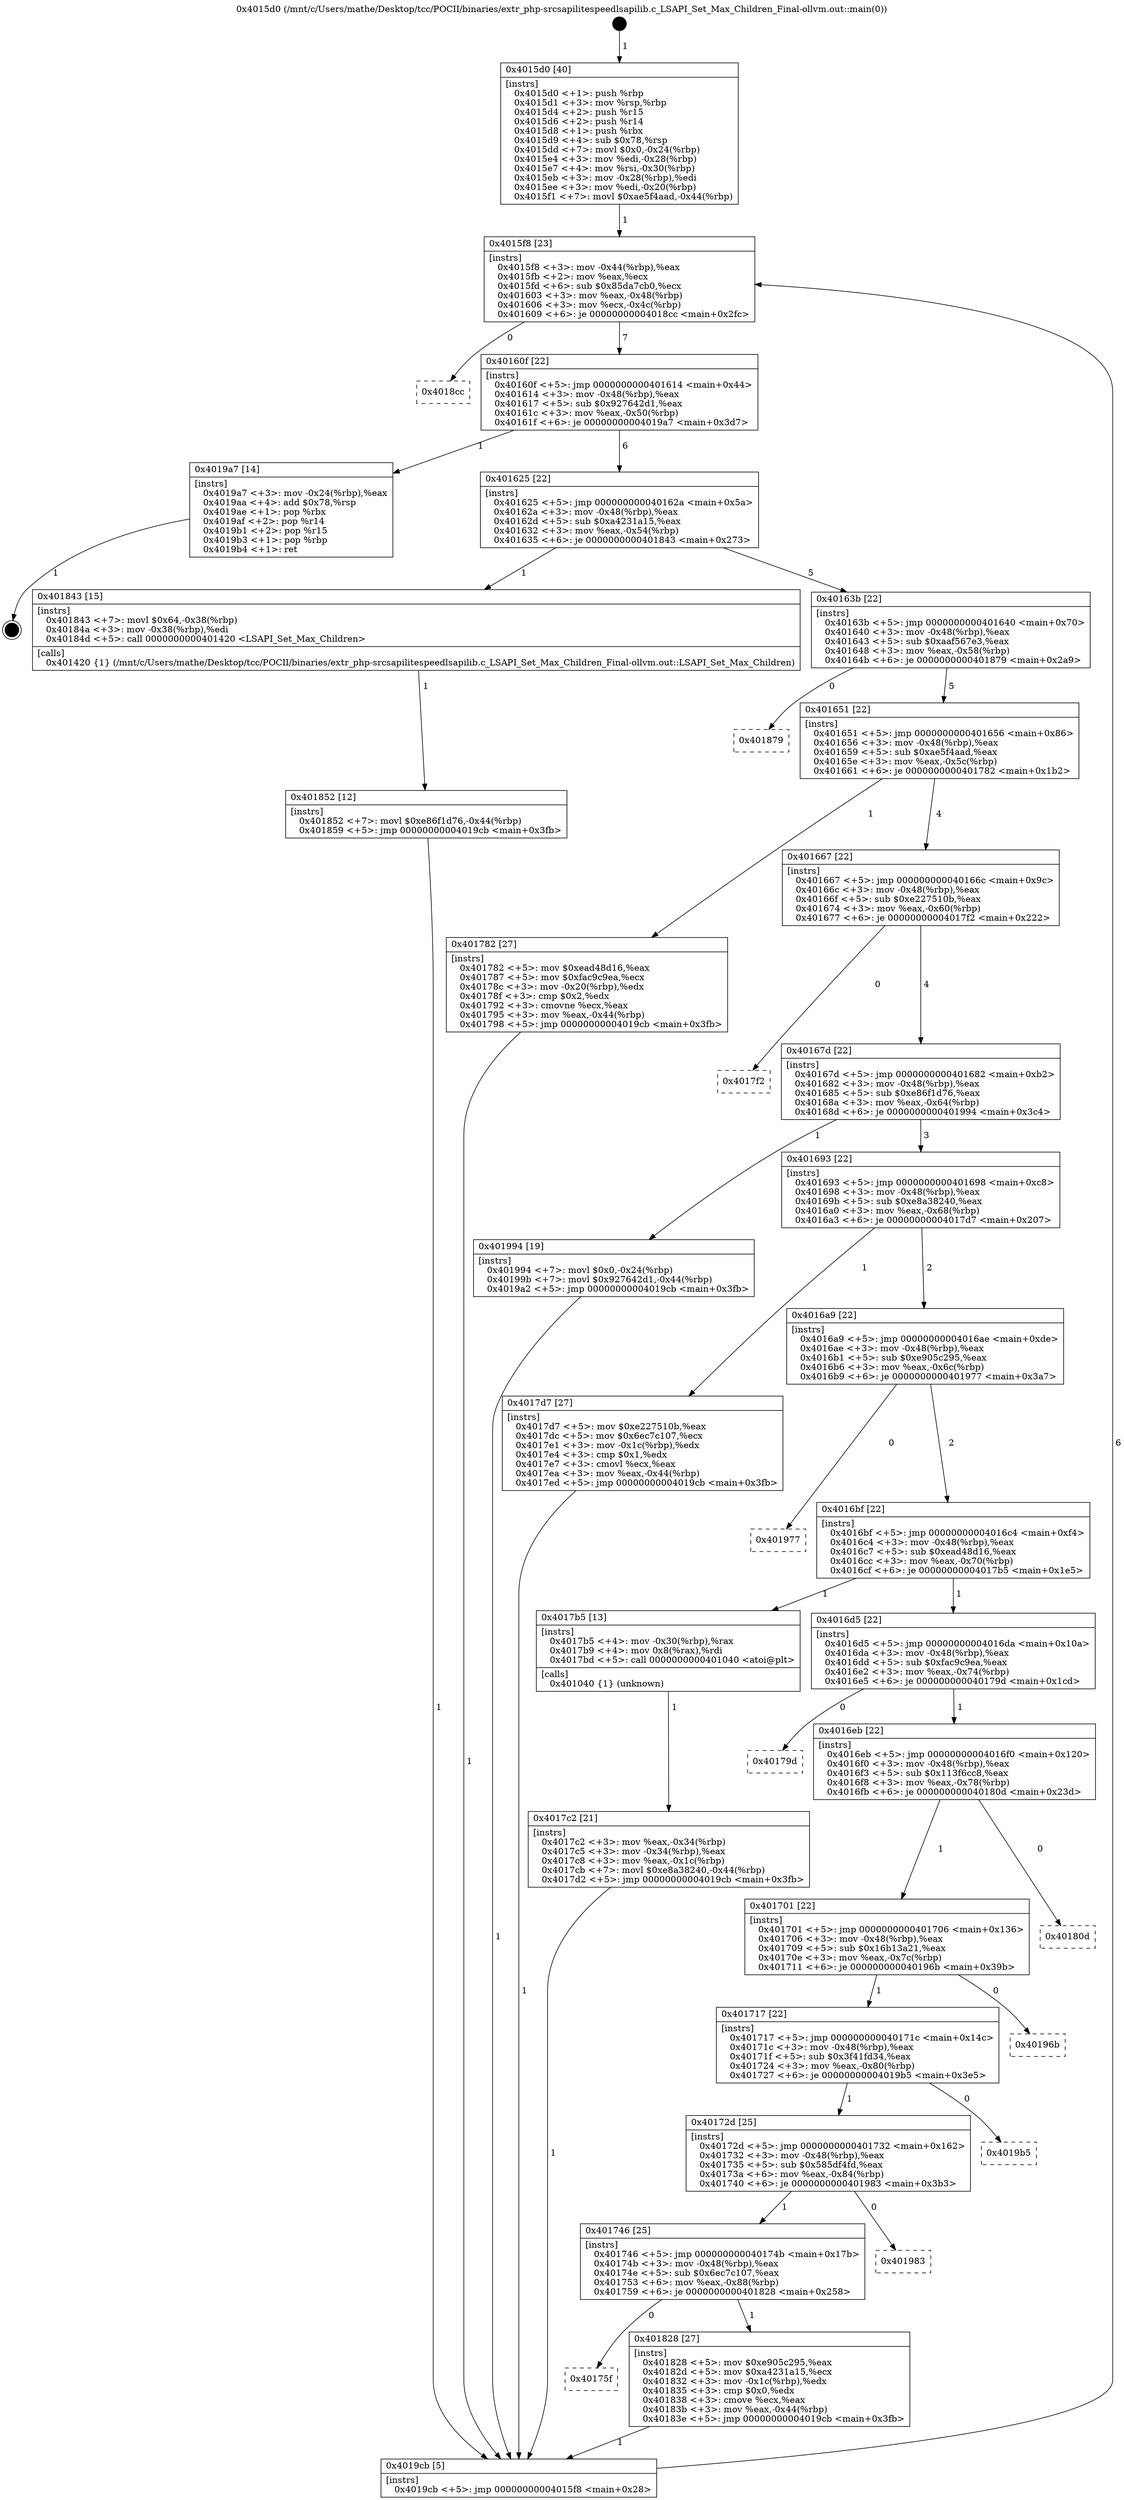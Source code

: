 digraph "0x4015d0" {
  label = "0x4015d0 (/mnt/c/Users/mathe/Desktop/tcc/POCII/binaries/extr_php-srcsapilitespeedlsapilib.c_LSAPI_Set_Max_Children_Final-ollvm.out::main(0))"
  labelloc = "t"
  node[shape=record]

  Entry [label="",width=0.3,height=0.3,shape=circle,fillcolor=black,style=filled]
  "0x4015f8" [label="{
     0x4015f8 [23]\l
     | [instrs]\l
     &nbsp;&nbsp;0x4015f8 \<+3\>: mov -0x44(%rbp),%eax\l
     &nbsp;&nbsp;0x4015fb \<+2\>: mov %eax,%ecx\l
     &nbsp;&nbsp;0x4015fd \<+6\>: sub $0x85da7cb0,%ecx\l
     &nbsp;&nbsp;0x401603 \<+3\>: mov %eax,-0x48(%rbp)\l
     &nbsp;&nbsp;0x401606 \<+3\>: mov %ecx,-0x4c(%rbp)\l
     &nbsp;&nbsp;0x401609 \<+6\>: je 00000000004018cc \<main+0x2fc\>\l
  }"]
  "0x4018cc" [label="{
     0x4018cc\l
  }", style=dashed]
  "0x40160f" [label="{
     0x40160f [22]\l
     | [instrs]\l
     &nbsp;&nbsp;0x40160f \<+5\>: jmp 0000000000401614 \<main+0x44\>\l
     &nbsp;&nbsp;0x401614 \<+3\>: mov -0x48(%rbp),%eax\l
     &nbsp;&nbsp;0x401617 \<+5\>: sub $0x927642d1,%eax\l
     &nbsp;&nbsp;0x40161c \<+3\>: mov %eax,-0x50(%rbp)\l
     &nbsp;&nbsp;0x40161f \<+6\>: je 00000000004019a7 \<main+0x3d7\>\l
  }"]
  Exit [label="",width=0.3,height=0.3,shape=circle,fillcolor=black,style=filled,peripheries=2]
  "0x4019a7" [label="{
     0x4019a7 [14]\l
     | [instrs]\l
     &nbsp;&nbsp;0x4019a7 \<+3\>: mov -0x24(%rbp),%eax\l
     &nbsp;&nbsp;0x4019aa \<+4\>: add $0x78,%rsp\l
     &nbsp;&nbsp;0x4019ae \<+1\>: pop %rbx\l
     &nbsp;&nbsp;0x4019af \<+2\>: pop %r14\l
     &nbsp;&nbsp;0x4019b1 \<+2\>: pop %r15\l
     &nbsp;&nbsp;0x4019b3 \<+1\>: pop %rbp\l
     &nbsp;&nbsp;0x4019b4 \<+1\>: ret\l
  }"]
  "0x401625" [label="{
     0x401625 [22]\l
     | [instrs]\l
     &nbsp;&nbsp;0x401625 \<+5\>: jmp 000000000040162a \<main+0x5a\>\l
     &nbsp;&nbsp;0x40162a \<+3\>: mov -0x48(%rbp),%eax\l
     &nbsp;&nbsp;0x40162d \<+5\>: sub $0xa4231a15,%eax\l
     &nbsp;&nbsp;0x401632 \<+3\>: mov %eax,-0x54(%rbp)\l
     &nbsp;&nbsp;0x401635 \<+6\>: je 0000000000401843 \<main+0x273\>\l
  }"]
  "0x401852" [label="{
     0x401852 [12]\l
     | [instrs]\l
     &nbsp;&nbsp;0x401852 \<+7\>: movl $0xe86f1d76,-0x44(%rbp)\l
     &nbsp;&nbsp;0x401859 \<+5\>: jmp 00000000004019cb \<main+0x3fb\>\l
  }"]
  "0x401843" [label="{
     0x401843 [15]\l
     | [instrs]\l
     &nbsp;&nbsp;0x401843 \<+7\>: movl $0x64,-0x38(%rbp)\l
     &nbsp;&nbsp;0x40184a \<+3\>: mov -0x38(%rbp),%edi\l
     &nbsp;&nbsp;0x40184d \<+5\>: call 0000000000401420 \<LSAPI_Set_Max_Children\>\l
     | [calls]\l
     &nbsp;&nbsp;0x401420 \{1\} (/mnt/c/Users/mathe/Desktop/tcc/POCII/binaries/extr_php-srcsapilitespeedlsapilib.c_LSAPI_Set_Max_Children_Final-ollvm.out::LSAPI_Set_Max_Children)\l
  }"]
  "0x40163b" [label="{
     0x40163b [22]\l
     | [instrs]\l
     &nbsp;&nbsp;0x40163b \<+5\>: jmp 0000000000401640 \<main+0x70\>\l
     &nbsp;&nbsp;0x401640 \<+3\>: mov -0x48(%rbp),%eax\l
     &nbsp;&nbsp;0x401643 \<+5\>: sub $0xaaf567e3,%eax\l
     &nbsp;&nbsp;0x401648 \<+3\>: mov %eax,-0x58(%rbp)\l
     &nbsp;&nbsp;0x40164b \<+6\>: je 0000000000401879 \<main+0x2a9\>\l
  }"]
  "0x40175f" [label="{
     0x40175f\l
  }", style=dashed]
  "0x401879" [label="{
     0x401879\l
  }", style=dashed]
  "0x401651" [label="{
     0x401651 [22]\l
     | [instrs]\l
     &nbsp;&nbsp;0x401651 \<+5\>: jmp 0000000000401656 \<main+0x86\>\l
     &nbsp;&nbsp;0x401656 \<+3\>: mov -0x48(%rbp),%eax\l
     &nbsp;&nbsp;0x401659 \<+5\>: sub $0xae5f4aad,%eax\l
     &nbsp;&nbsp;0x40165e \<+3\>: mov %eax,-0x5c(%rbp)\l
     &nbsp;&nbsp;0x401661 \<+6\>: je 0000000000401782 \<main+0x1b2\>\l
  }"]
  "0x401828" [label="{
     0x401828 [27]\l
     | [instrs]\l
     &nbsp;&nbsp;0x401828 \<+5\>: mov $0xe905c295,%eax\l
     &nbsp;&nbsp;0x40182d \<+5\>: mov $0xa4231a15,%ecx\l
     &nbsp;&nbsp;0x401832 \<+3\>: mov -0x1c(%rbp),%edx\l
     &nbsp;&nbsp;0x401835 \<+3\>: cmp $0x0,%edx\l
     &nbsp;&nbsp;0x401838 \<+3\>: cmove %ecx,%eax\l
     &nbsp;&nbsp;0x40183b \<+3\>: mov %eax,-0x44(%rbp)\l
     &nbsp;&nbsp;0x40183e \<+5\>: jmp 00000000004019cb \<main+0x3fb\>\l
  }"]
  "0x401782" [label="{
     0x401782 [27]\l
     | [instrs]\l
     &nbsp;&nbsp;0x401782 \<+5\>: mov $0xead48d16,%eax\l
     &nbsp;&nbsp;0x401787 \<+5\>: mov $0xfac9c9ea,%ecx\l
     &nbsp;&nbsp;0x40178c \<+3\>: mov -0x20(%rbp),%edx\l
     &nbsp;&nbsp;0x40178f \<+3\>: cmp $0x2,%edx\l
     &nbsp;&nbsp;0x401792 \<+3\>: cmovne %ecx,%eax\l
     &nbsp;&nbsp;0x401795 \<+3\>: mov %eax,-0x44(%rbp)\l
     &nbsp;&nbsp;0x401798 \<+5\>: jmp 00000000004019cb \<main+0x3fb\>\l
  }"]
  "0x401667" [label="{
     0x401667 [22]\l
     | [instrs]\l
     &nbsp;&nbsp;0x401667 \<+5\>: jmp 000000000040166c \<main+0x9c\>\l
     &nbsp;&nbsp;0x40166c \<+3\>: mov -0x48(%rbp),%eax\l
     &nbsp;&nbsp;0x40166f \<+5\>: sub $0xe227510b,%eax\l
     &nbsp;&nbsp;0x401674 \<+3\>: mov %eax,-0x60(%rbp)\l
     &nbsp;&nbsp;0x401677 \<+6\>: je 00000000004017f2 \<main+0x222\>\l
  }"]
  "0x4019cb" [label="{
     0x4019cb [5]\l
     | [instrs]\l
     &nbsp;&nbsp;0x4019cb \<+5\>: jmp 00000000004015f8 \<main+0x28\>\l
  }"]
  "0x4015d0" [label="{
     0x4015d0 [40]\l
     | [instrs]\l
     &nbsp;&nbsp;0x4015d0 \<+1\>: push %rbp\l
     &nbsp;&nbsp;0x4015d1 \<+3\>: mov %rsp,%rbp\l
     &nbsp;&nbsp;0x4015d4 \<+2\>: push %r15\l
     &nbsp;&nbsp;0x4015d6 \<+2\>: push %r14\l
     &nbsp;&nbsp;0x4015d8 \<+1\>: push %rbx\l
     &nbsp;&nbsp;0x4015d9 \<+4\>: sub $0x78,%rsp\l
     &nbsp;&nbsp;0x4015dd \<+7\>: movl $0x0,-0x24(%rbp)\l
     &nbsp;&nbsp;0x4015e4 \<+3\>: mov %edi,-0x28(%rbp)\l
     &nbsp;&nbsp;0x4015e7 \<+4\>: mov %rsi,-0x30(%rbp)\l
     &nbsp;&nbsp;0x4015eb \<+3\>: mov -0x28(%rbp),%edi\l
     &nbsp;&nbsp;0x4015ee \<+3\>: mov %edi,-0x20(%rbp)\l
     &nbsp;&nbsp;0x4015f1 \<+7\>: movl $0xae5f4aad,-0x44(%rbp)\l
  }"]
  "0x401746" [label="{
     0x401746 [25]\l
     | [instrs]\l
     &nbsp;&nbsp;0x401746 \<+5\>: jmp 000000000040174b \<main+0x17b\>\l
     &nbsp;&nbsp;0x40174b \<+3\>: mov -0x48(%rbp),%eax\l
     &nbsp;&nbsp;0x40174e \<+5\>: sub $0x6ec7c107,%eax\l
     &nbsp;&nbsp;0x401753 \<+6\>: mov %eax,-0x88(%rbp)\l
     &nbsp;&nbsp;0x401759 \<+6\>: je 0000000000401828 \<main+0x258\>\l
  }"]
  "0x4017f2" [label="{
     0x4017f2\l
  }", style=dashed]
  "0x40167d" [label="{
     0x40167d [22]\l
     | [instrs]\l
     &nbsp;&nbsp;0x40167d \<+5\>: jmp 0000000000401682 \<main+0xb2\>\l
     &nbsp;&nbsp;0x401682 \<+3\>: mov -0x48(%rbp),%eax\l
     &nbsp;&nbsp;0x401685 \<+5\>: sub $0xe86f1d76,%eax\l
     &nbsp;&nbsp;0x40168a \<+3\>: mov %eax,-0x64(%rbp)\l
     &nbsp;&nbsp;0x40168d \<+6\>: je 0000000000401994 \<main+0x3c4\>\l
  }"]
  "0x401983" [label="{
     0x401983\l
  }", style=dashed]
  "0x401994" [label="{
     0x401994 [19]\l
     | [instrs]\l
     &nbsp;&nbsp;0x401994 \<+7\>: movl $0x0,-0x24(%rbp)\l
     &nbsp;&nbsp;0x40199b \<+7\>: movl $0x927642d1,-0x44(%rbp)\l
     &nbsp;&nbsp;0x4019a2 \<+5\>: jmp 00000000004019cb \<main+0x3fb\>\l
  }"]
  "0x401693" [label="{
     0x401693 [22]\l
     | [instrs]\l
     &nbsp;&nbsp;0x401693 \<+5\>: jmp 0000000000401698 \<main+0xc8\>\l
     &nbsp;&nbsp;0x401698 \<+3\>: mov -0x48(%rbp),%eax\l
     &nbsp;&nbsp;0x40169b \<+5\>: sub $0xe8a38240,%eax\l
     &nbsp;&nbsp;0x4016a0 \<+3\>: mov %eax,-0x68(%rbp)\l
     &nbsp;&nbsp;0x4016a3 \<+6\>: je 00000000004017d7 \<main+0x207\>\l
  }"]
  "0x40172d" [label="{
     0x40172d [25]\l
     | [instrs]\l
     &nbsp;&nbsp;0x40172d \<+5\>: jmp 0000000000401732 \<main+0x162\>\l
     &nbsp;&nbsp;0x401732 \<+3\>: mov -0x48(%rbp),%eax\l
     &nbsp;&nbsp;0x401735 \<+5\>: sub $0x585df4fd,%eax\l
     &nbsp;&nbsp;0x40173a \<+6\>: mov %eax,-0x84(%rbp)\l
     &nbsp;&nbsp;0x401740 \<+6\>: je 0000000000401983 \<main+0x3b3\>\l
  }"]
  "0x4017d7" [label="{
     0x4017d7 [27]\l
     | [instrs]\l
     &nbsp;&nbsp;0x4017d7 \<+5\>: mov $0xe227510b,%eax\l
     &nbsp;&nbsp;0x4017dc \<+5\>: mov $0x6ec7c107,%ecx\l
     &nbsp;&nbsp;0x4017e1 \<+3\>: mov -0x1c(%rbp),%edx\l
     &nbsp;&nbsp;0x4017e4 \<+3\>: cmp $0x1,%edx\l
     &nbsp;&nbsp;0x4017e7 \<+3\>: cmovl %ecx,%eax\l
     &nbsp;&nbsp;0x4017ea \<+3\>: mov %eax,-0x44(%rbp)\l
     &nbsp;&nbsp;0x4017ed \<+5\>: jmp 00000000004019cb \<main+0x3fb\>\l
  }"]
  "0x4016a9" [label="{
     0x4016a9 [22]\l
     | [instrs]\l
     &nbsp;&nbsp;0x4016a9 \<+5\>: jmp 00000000004016ae \<main+0xde\>\l
     &nbsp;&nbsp;0x4016ae \<+3\>: mov -0x48(%rbp),%eax\l
     &nbsp;&nbsp;0x4016b1 \<+5\>: sub $0xe905c295,%eax\l
     &nbsp;&nbsp;0x4016b6 \<+3\>: mov %eax,-0x6c(%rbp)\l
     &nbsp;&nbsp;0x4016b9 \<+6\>: je 0000000000401977 \<main+0x3a7\>\l
  }"]
  "0x4019b5" [label="{
     0x4019b5\l
  }", style=dashed]
  "0x401977" [label="{
     0x401977\l
  }", style=dashed]
  "0x4016bf" [label="{
     0x4016bf [22]\l
     | [instrs]\l
     &nbsp;&nbsp;0x4016bf \<+5\>: jmp 00000000004016c4 \<main+0xf4\>\l
     &nbsp;&nbsp;0x4016c4 \<+3\>: mov -0x48(%rbp),%eax\l
     &nbsp;&nbsp;0x4016c7 \<+5\>: sub $0xead48d16,%eax\l
     &nbsp;&nbsp;0x4016cc \<+3\>: mov %eax,-0x70(%rbp)\l
     &nbsp;&nbsp;0x4016cf \<+6\>: je 00000000004017b5 \<main+0x1e5\>\l
  }"]
  "0x401717" [label="{
     0x401717 [22]\l
     | [instrs]\l
     &nbsp;&nbsp;0x401717 \<+5\>: jmp 000000000040171c \<main+0x14c\>\l
     &nbsp;&nbsp;0x40171c \<+3\>: mov -0x48(%rbp),%eax\l
     &nbsp;&nbsp;0x40171f \<+5\>: sub $0x3f41fd34,%eax\l
     &nbsp;&nbsp;0x401724 \<+3\>: mov %eax,-0x80(%rbp)\l
     &nbsp;&nbsp;0x401727 \<+6\>: je 00000000004019b5 \<main+0x3e5\>\l
  }"]
  "0x4017b5" [label="{
     0x4017b5 [13]\l
     | [instrs]\l
     &nbsp;&nbsp;0x4017b5 \<+4\>: mov -0x30(%rbp),%rax\l
     &nbsp;&nbsp;0x4017b9 \<+4\>: mov 0x8(%rax),%rdi\l
     &nbsp;&nbsp;0x4017bd \<+5\>: call 0000000000401040 \<atoi@plt\>\l
     | [calls]\l
     &nbsp;&nbsp;0x401040 \{1\} (unknown)\l
  }"]
  "0x4016d5" [label="{
     0x4016d5 [22]\l
     | [instrs]\l
     &nbsp;&nbsp;0x4016d5 \<+5\>: jmp 00000000004016da \<main+0x10a\>\l
     &nbsp;&nbsp;0x4016da \<+3\>: mov -0x48(%rbp),%eax\l
     &nbsp;&nbsp;0x4016dd \<+5\>: sub $0xfac9c9ea,%eax\l
     &nbsp;&nbsp;0x4016e2 \<+3\>: mov %eax,-0x74(%rbp)\l
     &nbsp;&nbsp;0x4016e5 \<+6\>: je 000000000040179d \<main+0x1cd\>\l
  }"]
  "0x4017c2" [label="{
     0x4017c2 [21]\l
     | [instrs]\l
     &nbsp;&nbsp;0x4017c2 \<+3\>: mov %eax,-0x34(%rbp)\l
     &nbsp;&nbsp;0x4017c5 \<+3\>: mov -0x34(%rbp),%eax\l
     &nbsp;&nbsp;0x4017c8 \<+3\>: mov %eax,-0x1c(%rbp)\l
     &nbsp;&nbsp;0x4017cb \<+7\>: movl $0xe8a38240,-0x44(%rbp)\l
     &nbsp;&nbsp;0x4017d2 \<+5\>: jmp 00000000004019cb \<main+0x3fb\>\l
  }"]
  "0x40196b" [label="{
     0x40196b\l
  }", style=dashed]
  "0x40179d" [label="{
     0x40179d\l
  }", style=dashed]
  "0x4016eb" [label="{
     0x4016eb [22]\l
     | [instrs]\l
     &nbsp;&nbsp;0x4016eb \<+5\>: jmp 00000000004016f0 \<main+0x120\>\l
     &nbsp;&nbsp;0x4016f0 \<+3\>: mov -0x48(%rbp),%eax\l
     &nbsp;&nbsp;0x4016f3 \<+5\>: sub $0x113f6cc8,%eax\l
     &nbsp;&nbsp;0x4016f8 \<+3\>: mov %eax,-0x78(%rbp)\l
     &nbsp;&nbsp;0x4016fb \<+6\>: je 000000000040180d \<main+0x23d\>\l
  }"]
  "0x401701" [label="{
     0x401701 [22]\l
     | [instrs]\l
     &nbsp;&nbsp;0x401701 \<+5\>: jmp 0000000000401706 \<main+0x136\>\l
     &nbsp;&nbsp;0x401706 \<+3\>: mov -0x48(%rbp),%eax\l
     &nbsp;&nbsp;0x401709 \<+5\>: sub $0x16b13a21,%eax\l
     &nbsp;&nbsp;0x40170e \<+3\>: mov %eax,-0x7c(%rbp)\l
     &nbsp;&nbsp;0x401711 \<+6\>: je 000000000040196b \<main+0x39b\>\l
  }"]
  "0x40180d" [label="{
     0x40180d\l
  }", style=dashed]
  Entry -> "0x4015d0" [label=" 1"]
  "0x4015f8" -> "0x4018cc" [label=" 0"]
  "0x4015f8" -> "0x40160f" [label=" 7"]
  "0x4019a7" -> Exit [label=" 1"]
  "0x40160f" -> "0x4019a7" [label=" 1"]
  "0x40160f" -> "0x401625" [label=" 6"]
  "0x401994" -> "0x4019cb" [label=" 1"]
  "0x401625" -> "0x401843" [label=" 1"]
  "0x401625" -> "0x40163b" [label=" 5"]
  "0x401852" -> "0x4019cb" [label=" 1"]
  "0x40163b" -> "0x401879" [label=" 0"]
  "0x40163b" -> "0x401651" [label=" 5"]
  "0x401843" -> "0x401852" [label=" 1"]
  "0x401651" -> "0x401782" [label=" 1"]
  "0x401651" -> "0x401667" [label=" 4"]
  "0x401782" -> "0x4019cb" [label=" 1"]
  "0x4015d0" -> "0x4015f8" [label=" 1"]
  "0x4019cb" -> "0x4015f8" [label=" 6"]
  "0x401828" -> "0x4019cb" [label=" 1"]
  "0x401667" -> "0x4017f2" [label=" 0"]
  "0x401667" -> "0x40167d" [label=" 4"]
  "0x401746" -> "0x401828" [label=" 1"]
  "0x40167d" -> "0x401994" [label=" 1"]
  "0x40167d" -> "0x401693" [label=" 3"]
  "0x401746" -> "0x40175f" [label=" 0"]
  "0x401693" -> "0x4017d7" [label=" 1"]
  "0x401693" -> "0x4016a9" [label=" 2"]
  "0x40172d" -> "0x401983" [label=" 0"]
  "0x4016a9" -> "0x401977" [label=" 0"]
  "0x4016a9" -> "0x4016bf" [label=" 2"]
  "0x40172d" -> "0x401746" [label=" 1"]
  "0x4016bf" -> "0x4017b5" [label=" 1"]
  "0x4016bf" -> "0x4016d5" [label=" 1"]
  "0x4017b5" -> "0x4017c2" [label=" 1"]
  "0x4017c2" -> "0x4019cb" [label=" 1"]
  "0x4017d7" -> "0x4019cb" [label=" 1"]
  "0x401717" -> "0x4019b5" [label=" 0"]
  "0x4016d5" -> "0x40179d" [label=" 0"]
  "0x4016d5" -> "0x4016eb" [label=" 1"]
  "0x401717" -> "0x40172d" [label=" 1"]
  "0x4016eb" -> "0x40180d" [label=" 0"]
  "0x4016eb" -> "0x401701" [label=" 1"]
  "0x401701" -> "0x401717" [label=" 1"]
  "0x401701" -> "0x40196b" [label=" 0"]
}
